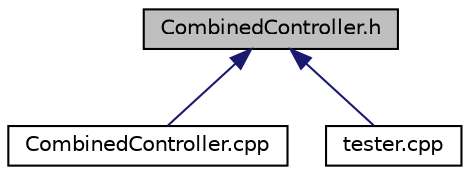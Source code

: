 digraph "CombinedController.h"
{
  edge [fontname="Helvetica",fontsize="10",labelfontname="Helvetica",labelfontsize="10"];
  node [fontname="Helvetica",fontsize="10",shape=record];
  Node1 [label="CombinedController.h",height=0.2,width=0.4,color="black", fillcolor="grey75", style="filled", fontcolor="black"];
  Node1 -> Node2 [dir="back",color="midnightblue",fontsize="10",style="solid",fontname="Helvetica"];
  Node2 [label="CombinedController.cpp",height=0.2,width=0.4,color="black", fillcolor="white", style="filled",URL="$_combined_controller_8cpp.html"];
  Node1 -> Node3 [dir="back",color="midnightblue",fontsize="10",style="solid",fontname="Helvetica"];
  Node3 [label="tester.cpp",height=0.2,width=0.4,color="black", fillcolor="white", style="filled",URL="$tester_8cpp.html"];
}
